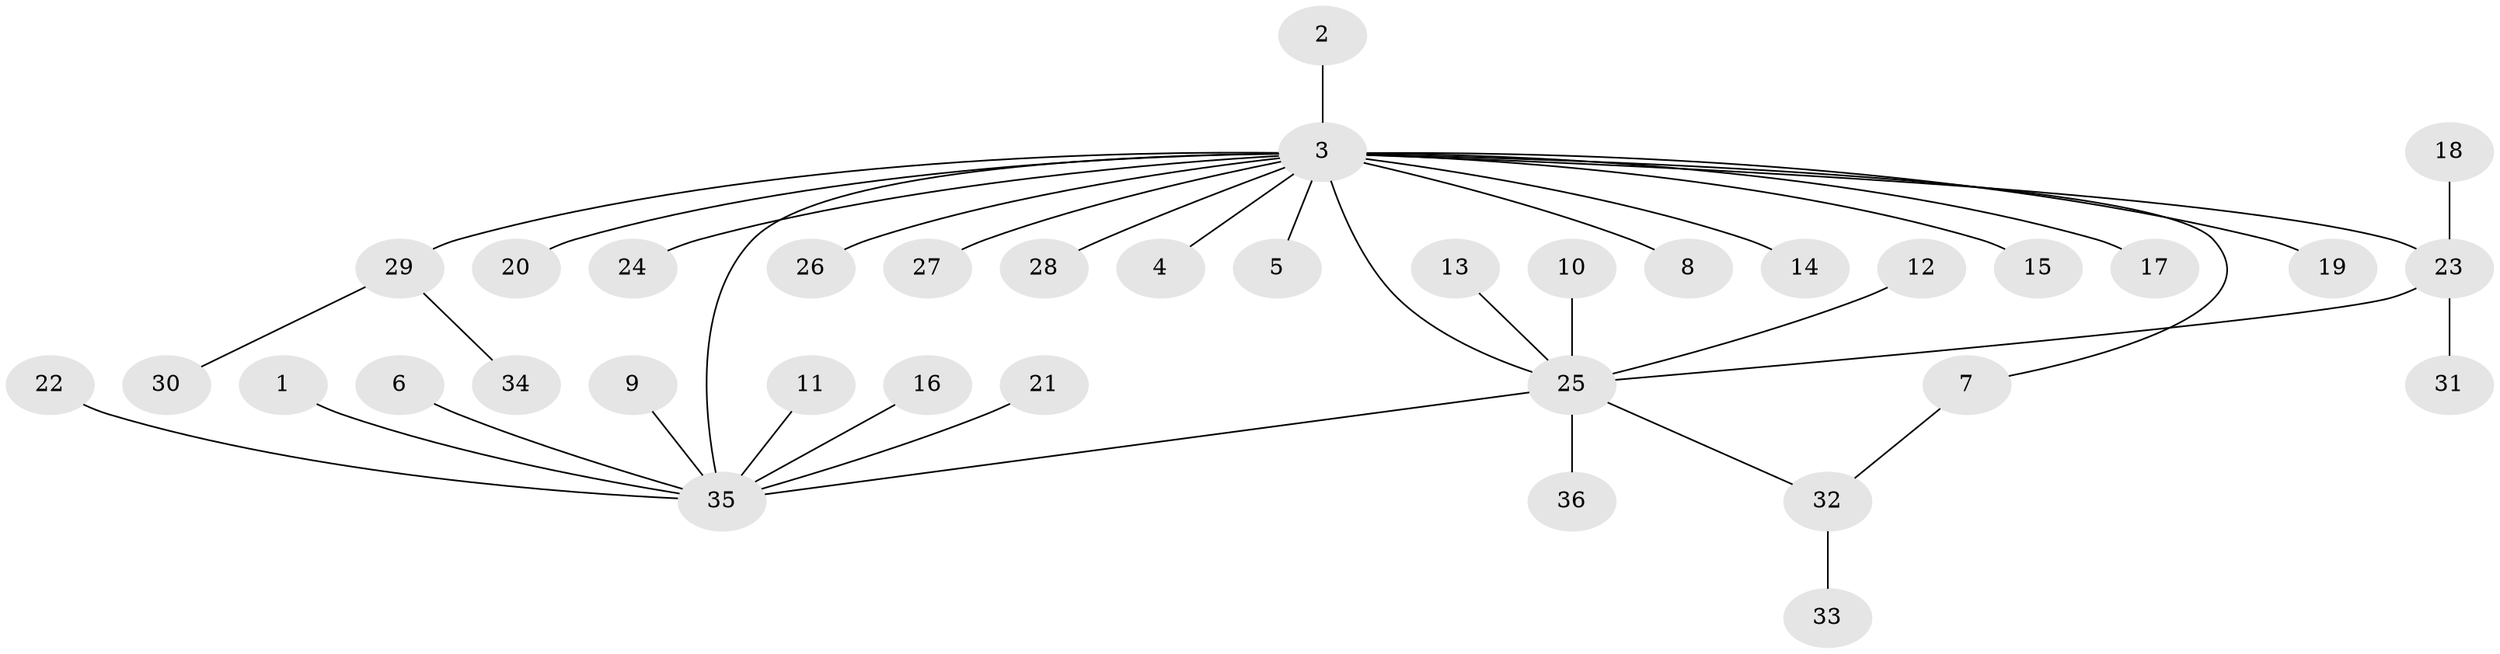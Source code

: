 // original degree distribution, {15: 0.013888888888888888, 11: 0.013888888888888888, 1: 0.6388888888888888, 4: 0.06944444444444445, 5: 0.08333333333333333, 3: 0.08333333333333333, 2: 0.09722222222222222}
// Generated by graph-tools (version 1.1) at 2025/49/03/09/25 03:49:53]
// undirected, 36 vertices, 38 edges
graph export_dot {
graph [start="1"]
  node [color=gray90,style=filled];
  1;
  2;
  3;
  4;
  5;
  6;
  7;
  8;
  9;
  10;
  11;
  12;
  13;
  14;
  15;
  16;
  17;
  18;
  19;
  20;
  21;
  22;
  23;
  24;
  25;
  26;
  27;
  28;
  29;
  30;
  31;
  32;
  33;
  34;
  35;
  36;
  1 -- 35 [weight=1.0];
  2 -- 3 [weight=1.0];
  3 -- 4 [weight=1.0];
  3 -- 5 [weight=1.0];
  3 -- 7 [weight=1.0];
  3 -- 8 [weight=1.0];
  3 -- 14 [weight=1.0];
  3 -- 15 [weight=1.0];
  3 -- 17 [weight=1.0];
  3 -- 19 [weight=1.0];
  3 -- 20 [weight=1.0];
  3 -- 23 [weight=1.0];
  3 -- 24 [weight=1.0];
  3 -- 25 [weight=2.0];
  3 -- 26 [weight=1.0];
  3 -- 27 [weight=1.0];
  3 -- 28 [weight=1.0];
  3 -- 29 [weight=1.0];
  3 -- 35 [weight=1.0];
  6 -- 35 [weight=1.0];
  7 -- 32 [weight=1.0];
  9 -- 35 [weight=1.0];
  10 -- 25 [weight=1.0];
  11 -- 35 [weight=1.0];
  12 -- 25 [weight=1.0];
  13 -- 25 [weight=1.0];
  16 -- 35 [weight=1.0];
  18 -- 23 [weight=1.0];
  21 -- 35 [weight=1.0];
  22 -- 35 [weight=1.0];
  23 -- 25 [weight=2.0];
  23 -- 31 [weight=1.0];
  25 -- 32 [weight=1.0];
  25 -- 35 [weight=1.0];
  25 -- 36 [weight=1.0];
  29 -- 30 [weight=1.0];
  29 -- 34 [weight=1.0];
  32 -- 33 [weight=1.0];
}
